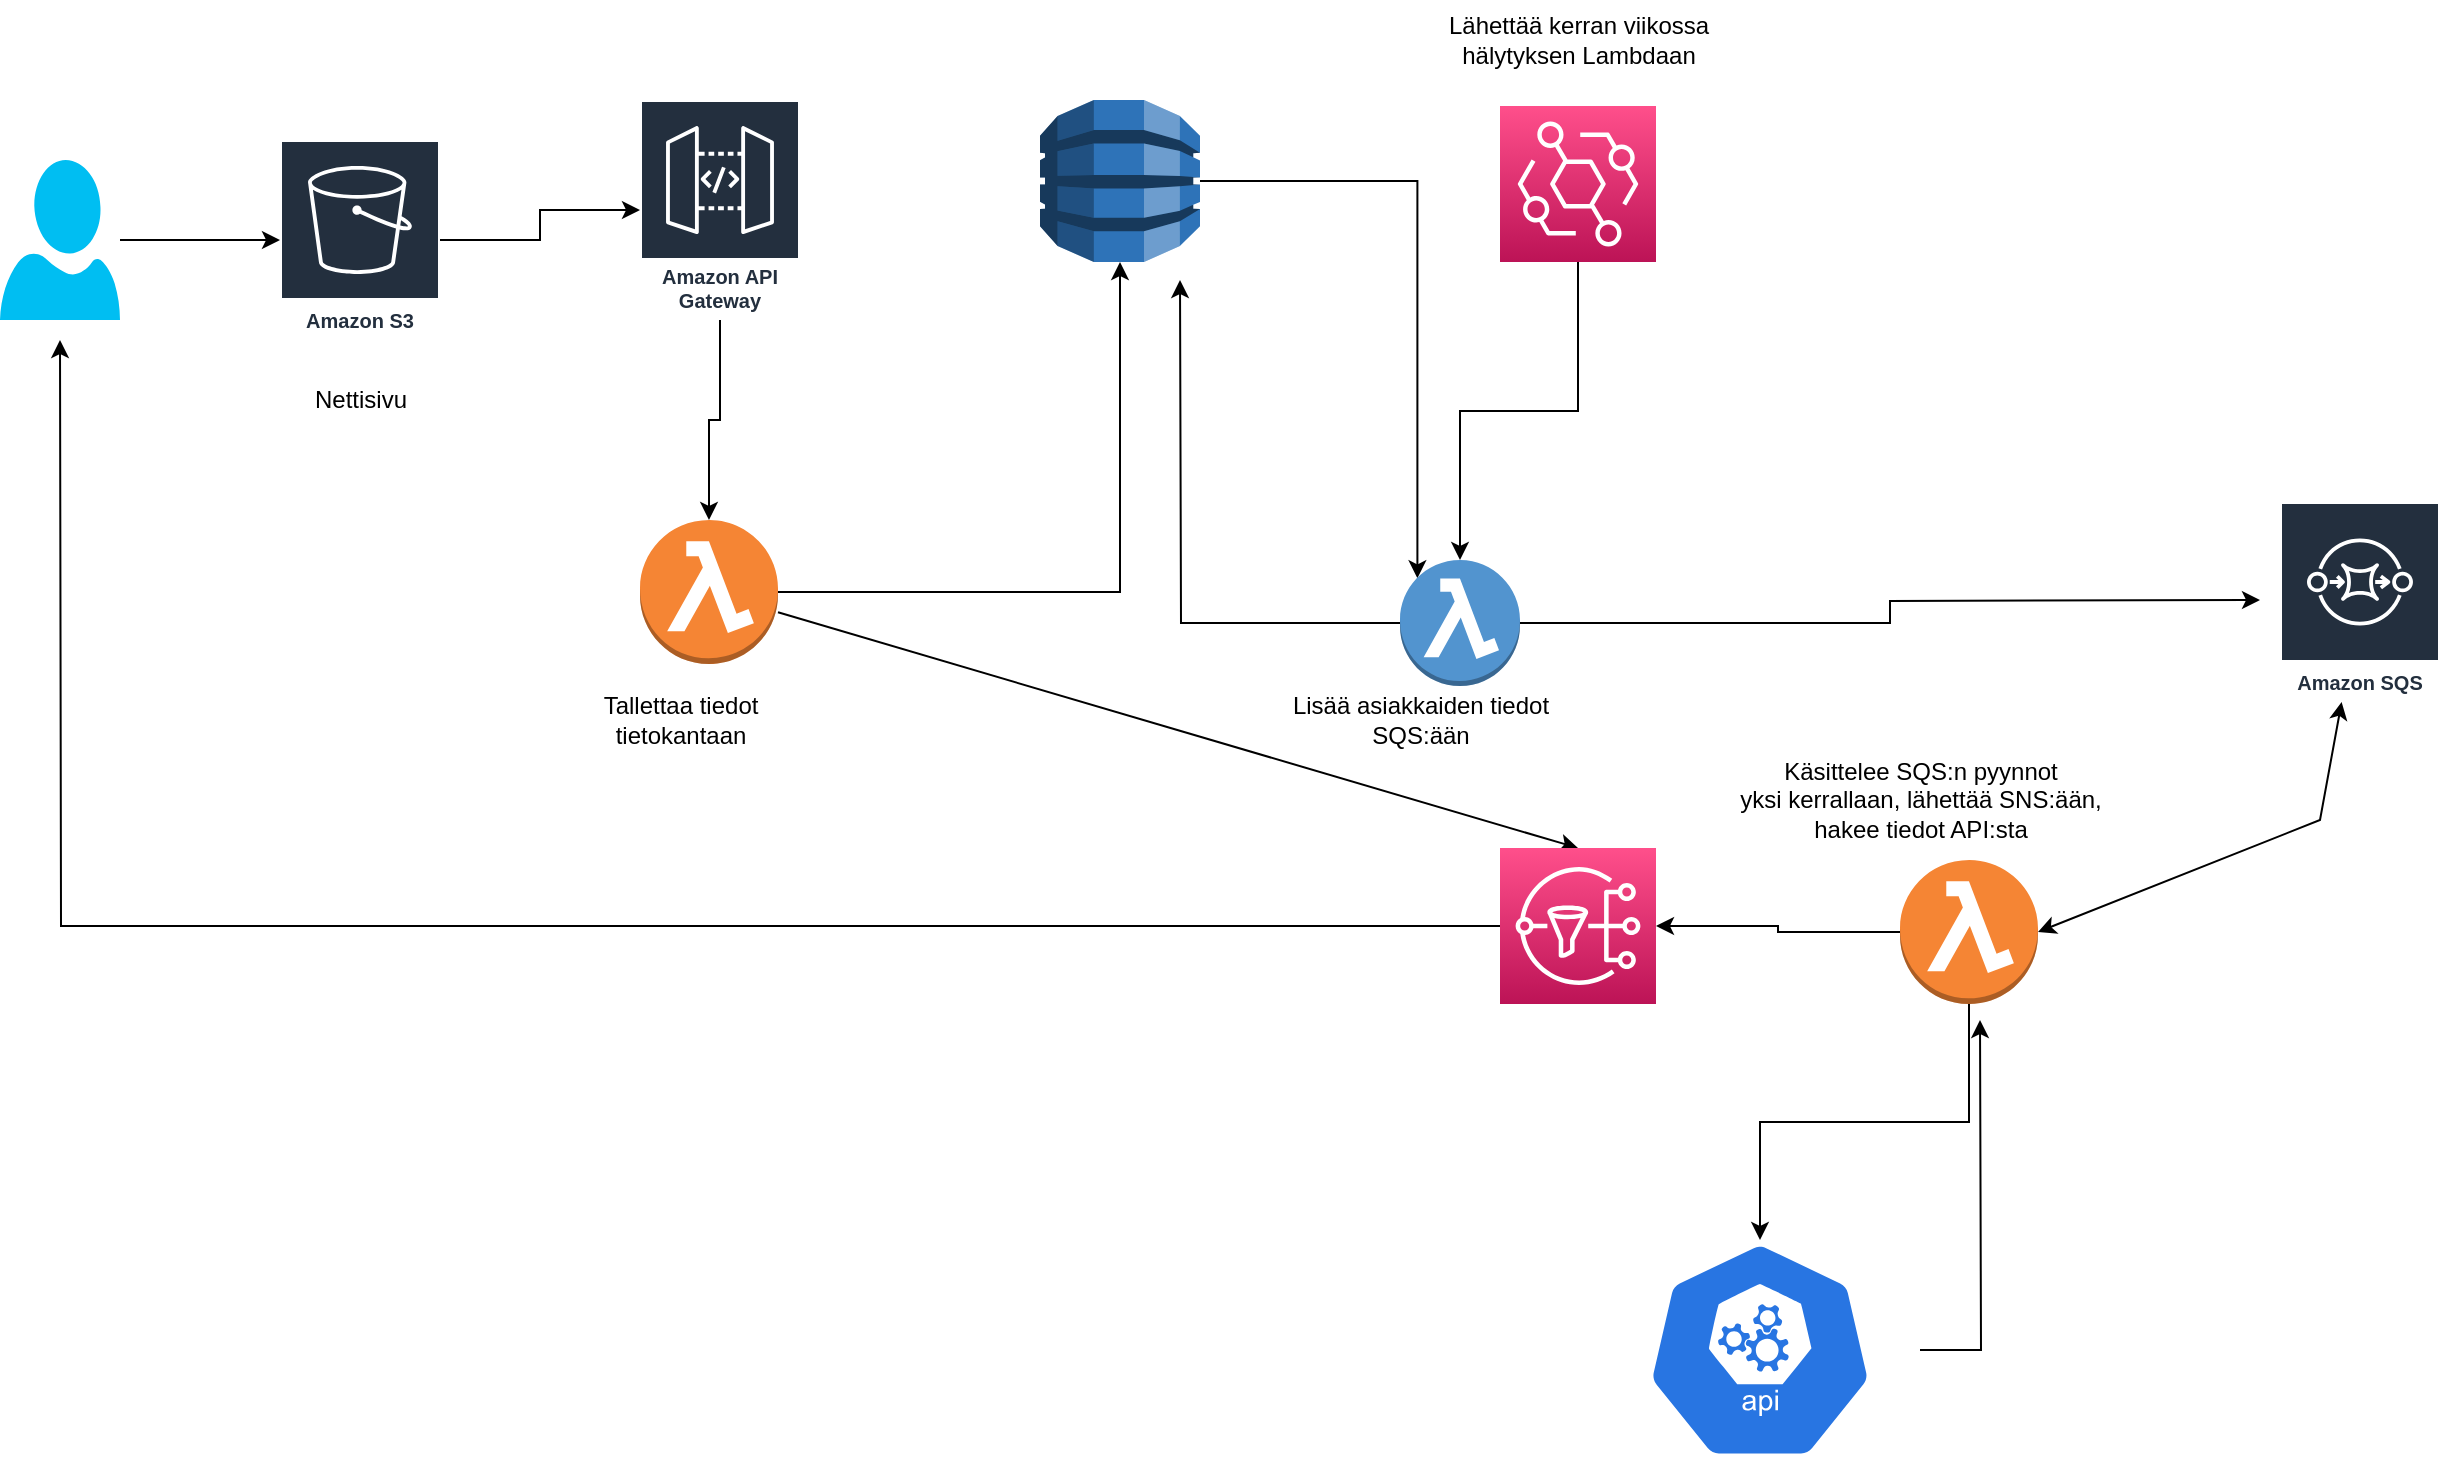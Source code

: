 <mxfile version="20.6.2" type="device"><diagram id="a3U3DjWoFx3E-DK10Bay" name="Page-1"><mxGraphModel dx="1536" dy="988" grid="1" gridSize="10" guides="1" tooltips="1" connect="1" arrows="1" fold="1" page="1" pageScale="1" pageWidth="1654" pageHeight="2336" math="0" shadow="0"><root><mxCell id="0"/><mxCell id="1" parent="0"/><mxCell id="SMm-v9Bs0LiCMDkjQyP2-13" style="edgeStyle=orthogonalEdgeStyle;rounded=0;orthogonalLoop=1;jettySize=auto;html=1;entryX=0.5;entryY=1;entryDx=0;entryDy=0;entryPerimeter=0;" edge="1" parent="1" source="SMm-v9Bs0LiCMDkjQyP2-1" target="SMm-v9Bs0LiCMDkjQyP2-4"><mxGeometry relative="1" as="geometry"/></mxCell><mxCell id="SMm-v9Bs0LiCMDkjQyP2-30" style="rounded=0;orthogonalLoop=1;jettySize=auto;html=1;entryX=0.5;entryY=0;entryDx=0;entryDy=0;entryPerimeter=0;" edge="1" parent="1" source="SMm-v9Bs0LiCMDkjQyP2-1" target="SMm-v9Bs0LiCMDkjQyP2-5"><mxGeometry relative="1" as="geometry"/></mxCell><mxCell id="SMm-v9Bs0LiCMDkjQyP2-1" value="" style="outlineConnect=0;dashed=0;verticalLabelPosition=bottom;verticalAlign=top;align=center;html=1;shape=mxgraph.aws3.lambda_function;fillColor=#F58534;gradientColor=none;" vertex="1" parent="1"><mxGeometry x="380" y="320" width="69" height="72" as="geometry"/></mxCell><mxCell id="SMm-v9Bs0LiCMDkjQyP2-10" style="edgeStyle=orthogonalEdgeStyle;rounded=0;orthogonalLoop=1;jettySize=auto;html=1;" edge="1" parent="1" source="SMm-v9Bs0LiCMDkjQyP2-2" target="SMm-v9Bs0LiCMDkjQyP2-9"><mxGeometry relative="1" as="geometry"/></mxCell><mxCell id="SMm-v9Bs0LiCMDkjQyP2-2" value="Amazon S3" style="sketch=0;outlineConnect=0;fontColor=#232F3E;gradientColor=none;strokeColor=#ffffff;fillColor=#232F3E;dashed=0;verticalLabelPosition=middle;verticalAlign=bottom;align=center;html=1;whiteSpace=wrap;fontSize=10;fontStyle=1;spacing=3;shape=mxgraph.aws4.productIcon;prIcon=mxgraph.aws4.s3;" vertex="1" parent="1"><mxGeometry x="200" y="130" width="80" height="100" as="geometry"/></mxCell><mxCell id="SMm-v9Bs0LiCMDkjQyP2-16" style="edgeStyle=orthogonalEdgeStyle;rounded=0;orthogonalLoop=1;jettySize=auto;html=1;entryX=0.5;entryY=0;entryDx=0;entryDy=0;entryPerimeter=0;" edge="1" parent="1" source="SMm-v9Bs0LiCMDkjQyP2-3" target="SMm-v9Bs0LiCMDkjQyP2-7"><mxGeometry relative="1" as="geometry"/></mxCell><mxCell id="SMm-v9Bs0LiCMDkjQyP2-3" value="" style="sketch=0;points=[[0,0,0],[0.25,0,0],[0.5,0,0],[0.75,0,0],[1,0,0],[0,1,0],[0.25,1,0],[0.5,1,0],[0.75,1,0],[1,1,0],[0,0.25,0],[0,0.5,0],[0,0.75,0],[1,0.25,0],[1,0.5,0],[1,0.75,0]];outlineConnect=0;fontColor=#232F3E;gradientColor=#FF4F8B;gradientDirection=north;fillColor=#BC1356;strokeColor=#ffffff;dashed=0;verticalLabelPosition=bottom;verticalAlign=top;align=center;html=1;fontSize=12;fontStyle=0;aspect=fixed;shape=mxgraph.aws4.resourceIcon;resIcon=mxgraph.aws4.eventbridge;" vertex="1" parent="1"><mxGeometry x="810" y="113" width="78" height="78" as="geometry"/></mxCell><mxCell id="SMm-v9Bs0LiCMDkjQyP2-18" style="edgeStyle=orthogonalEdgeStyle;rounded=0;orthogonalLoop=1;jettySize=auto;html=1;entryX=0.145;entryY=0.145;entryDx=0;entryDy=0;entryPerimeter=0;" edge="1" parent="1" source="SMm-v9Bs0LiCMDkjQyP2-4" target="SMm-v9Bs0LiCMDkjQyP2-7"><mxGeometry relative="1" as="geometry"/></mxCell><mxCell id="SMm-v9Bs0LiCMDkjQyP2-4" value="" style="outlineConnect=0;dashed=0;verticalLabelPosition=bottom;verticalAlign=top;align=center;html=1;shape=mxgraph.aws3.dynamo_db;fillColor=#2E73B8;gradientColor=none;" vertex="1" parent="1"><mxGeometry x="580" y="110" width="80" height="81" as="geometry"/></mxCell><mxCell id="SMm-v9Bs0LiCMDkjQyP2-37" style="edgeStyle=orthogonalEdgeStyle;rounded=0;orthogonalLoop=1;jettySize=auto;html=1;" edge="1" parent="1" source="SMm-v9Bs0LiCMDkjQyP2-5"><mxGeometry relative="1" as="geometry"><mxPoint x="90" y="230" as="targetPoint"/></mxGeometry></mxCell><mxCell id="SMm-v9Bs0LiCMDkjQyP2-5" value="" style="sketch=0;points=[[0,0,0],[0.25,0,0],[0.5,0,0],[0.75,0,0],[1,0,0],[0,1,0],[0.25,1,0],[0.5,1,0],[0.75,1,0],[1,1,0],[0,0.25,0],[0,0.5,0],[0,0.75,0],[1,0.25,0],[1,0.5,0],[1,0.75,0]];outlineConnect=0;fontColor=#232F3E;gradientColor=#FF4F8B;gradientDirection=north;fillColor=#BC1356;strokeColor=#ffffff;dashed=0;verticalLabelPosition=bottom;verticalAlign=top;align=center;html=1;fontSize=12;fontStyle=0;aspect=fixed;shape=mxgraph.aws4.resourceIcon;resIcon=mxgraph.aws4.sns;" vertex="1" parent="1"><mxGeometry x="810" y="484" width="78" height="78" as="geometry"/></mxCell><mxCell id="SMm-v9Bs0LiCMDkjQyP2-6" value="Amazon SQS" style="sketch=0;outlineConnect=0;fontColor=#232F3E;gradientColor=none;strokeColor=#ffffff;fillColor=#232F3E;dashed=0;verticalLabelPosition=middle;verticalAlign=bottom;align=center;html=1;whiteSpace=wrap;fontSize=10;fontStyle=1;spacing=3;shape=mxgraph.aws4.productIcon;prIcon=mxgraph.aws4.sqs;" vertex="1" parent="1"><mxGeometry x="1200" y="311" width="80" height="100" as="geometry"/></mxCell><mxCell id="SMm-v9Bs0LiCMDkjQyP2-17" style="edgeStyle=orthogonalEdgeStyle;rounded=0;orthogonalLoop=1;jettySize=auto;html=1;" edge="1" parent="1" source="SMm-v9Bs0LiCMDkjQyP2-7"><mxGeometry relative="1" as="geometry"><mxPoint x="650" y="200" as="targetPoint"/></mxGeometry></mxCell><mxCell id="SMm-v9Bs0LiCMDkjQyP2-19" style="edgeStyle=orthogonalEdgeStyle;rounded=0;orthogonalLoop=1;jettySize=auto;html=1;" edge="1" parent="1" source="SMm-v9Bs0LiCMDkjQyP2-7"><mxGeometry relative="1" as="geometry"><mxPoint x="1190" y="360" as="targetPoint"/></mxGeometry></mxCell><mxCell id="SMm-v9Bs0LiCMDkjQyP2-7" value="" style="outlineConnect=0;dashed=0;verticalLabelPosition=bottom;verticalAlign=top;align=center;html=1;shape=mxgraph.aws3.lambda_function;fillColor=#5294CF;gradientColor=none;" vertex="1" parent="1"><mxGeometry x="760" y="340" width="60" height="63" as="geometry"/></mxCell><mxCell id="SMm-v9Bs0LiCMDkjQyP2-8" value="Nettisivu" style="text;html=1;align=center;verticalAlign=middle;resizable=0;points=[];autosize=1;strokeColor=none;fillColor=none;" vertex="1" parent="1"><mxGeometry x="205" y="245" width="70" height="30" as="geometry"/></mxCell><mxCell id="SMm-v9Bs0LiCMDkjQyP2-12" style="edgeStyle=orthogonalEdgeStyle;rounded=0;orthogonalLoop=1;jettySize=auto;html=1;" edge="1" parent="1" source="SMm-v9Bs0LiCMDkjQyP2-9" target="SMm-v9Bs0LiCMDkjQyP2-1"><mxGeometry relative="1" as="geometry"/></mxCell><mxCell id="SMm-v9Bs0LiCMDkjQyP2-9" value="Amazon API Gateway" style="sketch=0;outlineConnect=0;fontColor=#232F3E;gradientColor=none;strokeColor=#ffffff;fillColor=#232F3E;dashed=0;verticalLabelPosition=middle;verticalAlign=bottom;align=center;html=1;whiteSpace=wrap;fontSize=10;fontStyle=1;spacing=3;shape=mxgraph.aws4.productIcon;prIcon=mxgraph.aws4.api_gateway;" vertex="1" parent="1"><mxGeometry x="380" y="110" width="80" height="110" as="geometry"/></mxCell><mxCell id="SMm-v9Bs0LiCMDkjQyP2-23" style="edgeStyle=orthogonalEdgeStyle;rounded=0;orthogonalLoop=1;jettySize=auto;html=1;entryX=1;entryY=0.5;entryDx=0;entryDy=0;entryPerimeter=0;" edge="1" parent="1" source="SMm-v9Bs0LiCMDkjQyP2-20" target="SMm-v9Bs0LiCMDkjQyP2-5"><mxGeometry relative="1" as="geometry"/></mxCell><mxCell id="SMm-v9Bs0LiCMDkjQyP2-25" style="edgeStyle=orthogonalEdgeStyle;rounded=0;orthogonalLoop=1;jettySize=auto;html=1;entryX=0.5;entryY=0;entryDx=0;entryDy=0;entryPerimeter=0;" edge="1" parent="1" source="SMm-v9Bs0LiCMDkjQyP2-20" target="SMm-v9Bs0LiCMDkjQyP2-24"><mxGeometry relative="1" as="geometry"/></mxCell><mxCell id="SMm-v9Bs0LiCMDkjQyP2-20" value="" style="outlineConnect=0;dashed=0;verticalLabelPosition=bottom;verticalAlign=top;align=center;html=1;shape=mxgraph.aws3.lambda_function;fillColor=#F58534;gradientColor=none;" vertex="1" parent="1"><mxGeometry x="1010" y="490" width="69" height="72" as="geometry"/></mxCell><mxCell id="SMm-v9Bs0LiCMDkjQyP2-26" style="edgeStyle=orthogonalEdgeStyle;rounded=0;orthogonalLoop=1;jettySize=auto;html=1;" edge="1" parent="1" source="SMm-v9Bs0LiCMDkjQyP2-24"><mxGeometry relative="1" as="geometry"><mxPoint x="1050" y="570" as="targetPoint"/></mxGeometry></mxCell><mxCell id="SMm-v9Bs0LiCMDkjQyP2-24" value="" style="sketch=0;html=1;dashed=0;whitespace=wrap;fillColor=#2875E2;strokeColor=#ffffff;points=[[0.005,0.63,0],[0.1,0.2,0],[0.9,0.2,0],[0.5,0,0],[0.995,0.63,0],[0.72,0.99,0],[0.5,1,0],[0.28,0.99,0]];verticalLabelPosition=bottom;align=center;verticalAlign=top;shape=mxgraph.kubernetes.icon;prIcon=api" vertex="1" parent="1"><mxGeometry x="860" y="680" width="160" height="110" as="geometry"/></mxCell><mxCell id="SMm-v9Bs0LiCMDkjQyP2-27" value="Tallettaa tiedot&lt;br&gt;tietokantaan" style="text;html=1;align=center;verticalAlign=middle;resizable=0;points=[];autosize=1;strokeColor=none;fillColor=none;" vertex="1" parent="1"><mxGeometry x="350" y="400" width="100" height="40" as="geometry"/></mxCell><mxCell id="SMm-v9Bs0LiCMDkjQyP2-31" value="Lähettää kerran viikossa&lt;br&gt;hälytyksen Lambdaan&lt;br&gt;" style="text;html=1;align=center;verticalAlign=middle;resizable=0;points=[];autosize=1;strokeColor=none;fillColor=none;" vertex="1" parent="1"><mxGeometry x="774" y="60" width="150" height="40" as="geometry"/></mxCell><mxCell id="SMm-v9Bs0LiCMDkjQyP2-32" value="Lisää asiakkaiden tiedot&lt;br&gt;SQS:ään&lt;br&gt;" style="text;html=1;align=center;verticalAlign=middle;resizable=0;points=[];autosize=1;strokeColor=none;fillColor=none;" vertex="1" parent="1"><mxGeometry x="695" y="400" width="150" height="40" as="geometry"/></mxCell><mxCell id="SMm-v9Bs0LiCMDkjQyP2-33" value="Käsittelee SQS:n pyynnot&lt;br&gt;yksi kerrallaan, lähettää SNS:ään,&lt;br&gt;hakee tiedot API:sta&lt;br&gt;" style="text;html=1;align=center;verticalAlign=middle;resizable=0;points=[];autosize=1;strokeColor=none;fillColor=none;" vertex="1" parent="1"><mxGeometry x="920" y="430" width="200" height="60" as="geometry"/></mxCell><mxCell id="SMm-v9Bs0LiCMDkjQyP2-36" style="edgeStyle=none;rounded=0;orthogonalLoop=1;jettySize=auto;html=1;" edge="1" parent="1" source="SMm-v9Bs0LiCMDkjQyP2-35" target="SMm-v9Bs0LiCMDkjQyP2-2"><mxGeometry relative="1" as="geometry"/></mxCell><mxCell id="SMm-v9Bs0LiCMDkjQyP2-35" value="" style="verticalLabelPosition=bottom;html=1;verticalAlign=top;align=center;strokeColor=none;fillColor=#00BEF2;shape=mxgraph.azure.user;" vertex="1" parent="1"><mxGeometry x="60" y="140" width="60" height="80" as="geometry"/></mxCell><mxCell id="SMm-v9Bs0LiCMDkjQyP2-39" value="" style="endArrow=classic;startArrow=classic;html=1;rounded=0;exitX=1;exitY=0.5;exitDx=0;exitDy=0;exitPerimeter=0;" edge="1" parent="1" source="SMm-v9Bs0LiCMDkjQyP2-20" target="SMm-v9Bs0LiCMDkjQyP2-6"><mxGeometry width="50" height="50" relative="1" as="geometry"><mxPoint x="740" y="480" as="sourcePoint"/><mxPoint x="810" y="430" as="targetPoint"/><Array as="points"><mxPoint x="1220" y="470"/></Array></mxGeometry></mxCell></root></mxGraphModel></diagram></mxfile>